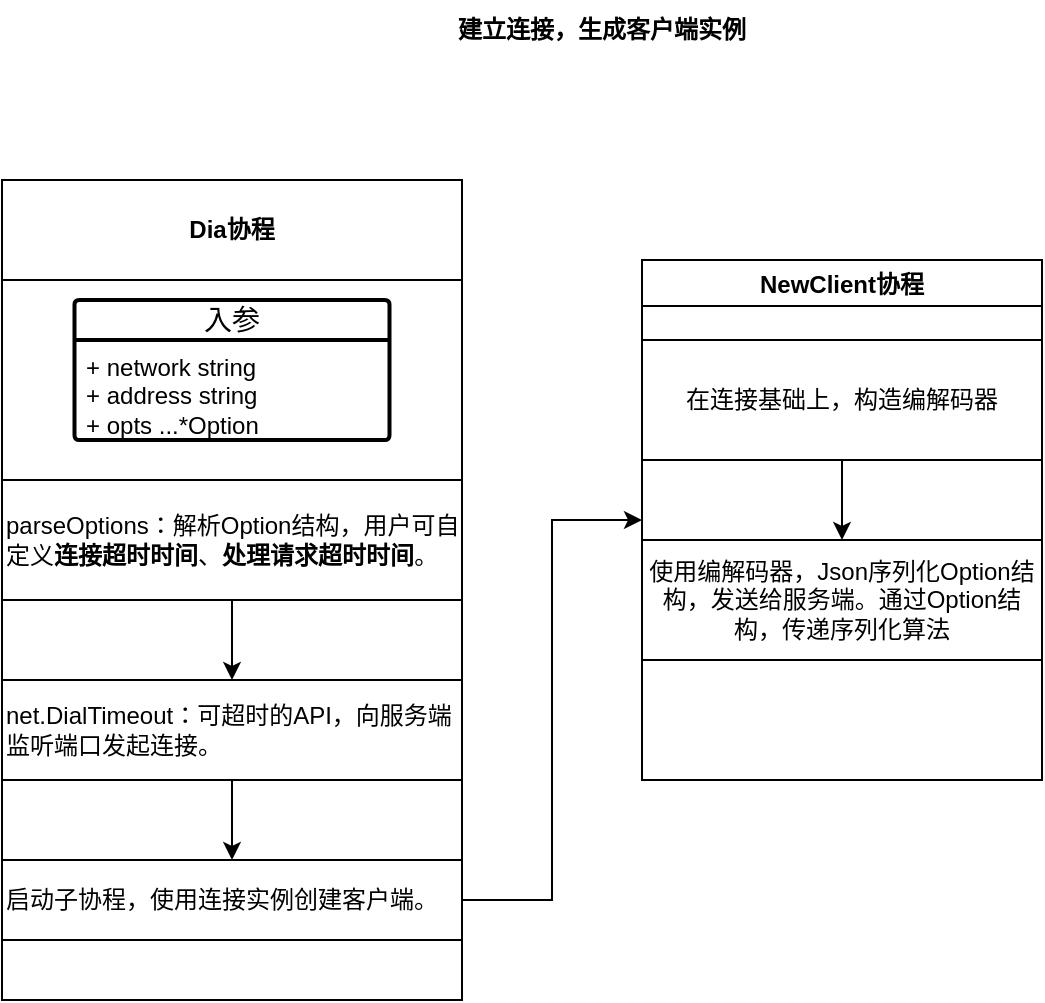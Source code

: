 <mxfile version="21.2.1" type="github">
  <diagram name="第 1 页" id="cUDW0Ltf-RdwHlrOVBqr">
    <mxGraphModel dx="913" dy="543" grid="1" gridSize="10" guides="1" tooltips="1" connect="1" arrows="1" fold="1" page="1" pageScale="1" pageWidth="827" pageHeight="1169" math="0" shadow="0">
      <root>
        <mxCell id="0" />
        <mxCell id="1" parent="0" />
        <mxCell id="sHUXjxxMIwclQJX35AoY-7" value="Dia协程" style="swimlane;whiteSpace=wrap;html=1;startSize=50;" vertex="1" parent="1">
          <mxGeometry x="40" y="230" width="230" height="410" as="geometry" />
        </mxCell>
        <mxCell id="sHUXjxxMIwclQJX35AoY-22" value="" style="edgeStyle=orthogonalEdgeStyle;rounded=0;orthogonalLoop=1;jettySize=auto;html=1;" edge="1" parent="sHUXjxxMIwclQJX35AoY-7" source="sHUXjxxMIwclQJX35AoY-16" target="sHUXjxxMIwclQJX35AoY-21">
          <mxGeometry relative="1" as="geometry" />
        </mxCell>
        <mxCell id="sHUXjxxMIwclQJX35AoY-16" value="parseOptions：解析Option结构，用户可自定义&lt;b&gt;连接超时时间&lt;/b&gt;、&lt;b&gt;处理请求超时时间&lt;/b&gt;。" style="rounded=0;whiteSpace=wrap;html=1;align=left;" vertex="1" parent="sHUXjxxMIwclQJX35AoY-7">
          <mxGeometry y="150" width="230" height="60" as="geometry" />
        </mxCell>
        <mxCell id="sHUXjxxMIwclQJX35AoY-24" value="" style="edgeStyle=orthogonalEdgeStyle;rounded=0;orthogonalLoop=1;jettySize=auto;html=1;" edge="1" parent="sHUXjxxMIwclQJX35AoY-7" source="sHUXjxxMIwclQJX35AoY-21" target="sHUXjxxMIwclQJX35AoY-23">
          <mxGeometry relative="1" as="geometry" />
        </mxCell>
        <mxCell id="sHUXjxxMIwclQJX35AoY-21" value="net.DialTimeout：可超时的API，向服务端监听端口发起连接。" style="rounded=0;whiteSpace=wrap;html=1;align=left;" vertex="1" parent="sHUXjxxMIwclQJX35AoY-7">
          <mxGeometry y="250" width="230" height="50" as="geometry" />
        </mxCell>
        <mxCell id="sHUXjxxMIwclQJX35AoY-23" value="启动子协程，使用连接实例创建客户端。" style="rounded=0;whiteSpace=wrap;html=1;align=left;" vertex="1" parent="sHUXjxxMIwclQJX35AoY-7">
          <mxGeometry y="340" width="230" height="40" as="geometry" />
        </mxCell>
        <mxCell id="sHUXjxxMIwclQJX35AoY-13" value="入参" style="swimlane;childLayout=stackLayout;horizontal=1;startSize=20;horizontalStack=0;rounded=1;fontSize=14;fontStyle=0;strokeWidth=2;resizeParent=0;resizeLast=1;shadow=0;dashed=0;align=center;arcSize=4;whiteSpace=wrap;html=1;" vertex="1" parent="sHUXjxxMIwclQJX35AoY-7">
          <mxGeometry x="36.25" y="60" width="157.5" height="70" as="geometry" />
        </mxCell>
        <mxCell id="sHUXjxxMIwclQJX35AoY-14" value="+ network string&lt;br&gt;+ address string&lt;br&gt;+ opts ...*Option" style="align=left;strokeColor=none;fillColor=none;spacingLeft=4;fontSize=12;verticalAlign=top;resizable=0;rotatable=0;part=1;html=1;" vertex="1" parent="sHUXjxxMIwclQJX35AoY-13">
          <mxGeometry y="20" width="157.5" height="50" as="geometry" />
        </mxCell>
        <mxCell id="sHUXjxxMIwclQJX35AoY-8" value="建立连接，生成客户端实例" style="text;html=1;strokeColor=none;fillColor=none;align=center;verticalAlign=middle;whiteSpace=wrap;rounded=0;fontStyle=1" vertex="1" parent="1">
          <mxGeometry x="265" y="140" width="150" height="30" as="geometry" />
        </mxCell>
        <mxCell id="sHUXjxxMIwclQJX35AoY-27" value="NewClient协程" style="swimlane;" vertex="1" parent="1">
          <mxGeometry x="360" y="270" width="200" height="260" as="geometry" />
        </mxCell>
        <mxCell id="sHUXjxxMIwclQJX35AoY-32" value="" style="edgeStyle=orthogonalEdgeStyle;rounded=0;orthogonalLoop=1;jettySize=auto;html=1;" edge="1" parent="sHUXjxxMIwclQJX35AoY-27" source="sHUXjxxMIwclQJX35AoY-30" target="sHUXjxxMIwclQJX35AoY-31">
          <mxGeometry relative="1" as="geometry" />
        </mxCell>
        <mxCell id="sHUXjxxMIwclQJX35AoY-30" value="在连接基础上，构造编解码器" style="rounded=0;whiteSpace=wrap;html=1;" vertex="1" parent="sHUXjxxMIwclQJX35AoY-27">
          <mxGeometry y="40" width="200" height="60" as="geometry" />
        </mxCell>
        <mxCell id="sHUXjxxMIwclQJX35AoY-31" value="使用编解码器，Json序列化Option结构，发送给服务端。通过Option结构，传递序列化算法" style="rounded=0;whiteSpace=wrap;html=1;" vertex="1" parent="sHUXjxxMIwclQJX35AoY-27">
          <mxGeometry y="140" width="200" height="60" as="geometry" />
        </mxCell>
        <mxCell id="sHUXjxxMIwclQJX35AoY-29" style="edgeStyle=orthogonalEdgeStyle;rounded=0;orthogonalLoop=1;jettySize=auto;html=1;exitX=1;exitY=0.5;exitDx=0;exitDy=0;entryX=0;entryY=0.5;entryDx=0;entryDy=0;" edge="1" parent="1" source="sHUXjxxMIwclQJX35AoY-23" target="sHUXjxxMIwclQJX35AoY-27">
          <mxGeometry relative="1" as="geometry" />
        </mxCell>
      </root>
    </mxGraphModel>
  </diagram>
</mxfile>
